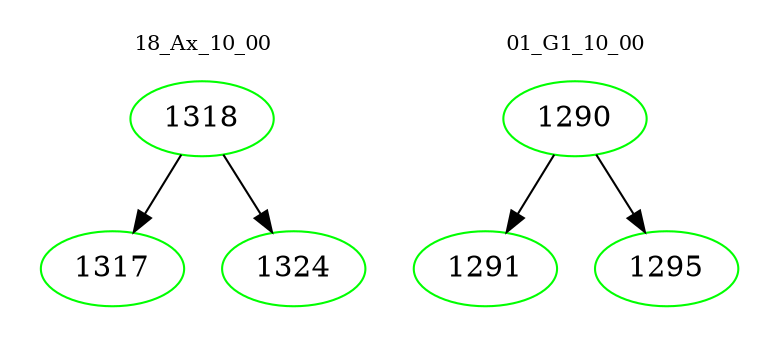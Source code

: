 digraph{
subgraph cluster_0 {
color = white
label = "18_Ax_10_00";
fontsize=10;
T0_1318 [label="1318", color="green"]
T0_1318 -> T0_1317 [color="black"]
T0_1317 [label="1317", color="green"]
T0_1318 -> T0_1324 [color="black"]
T0_1324 [label="1324", color="green"]
}
subgraph cluster_1 {
color = white
label = "01_G1_10_00";
fontsize=10;
T1_1290 [label="1290", color="green"]
T1_1290 -> T1_1291 [color="black"]
T1_1291 [label="1291", color="green"]
T1_1290 -> T1_1295 [color="black"]
T1_1295 [label="1295", color="green"]
}
}
